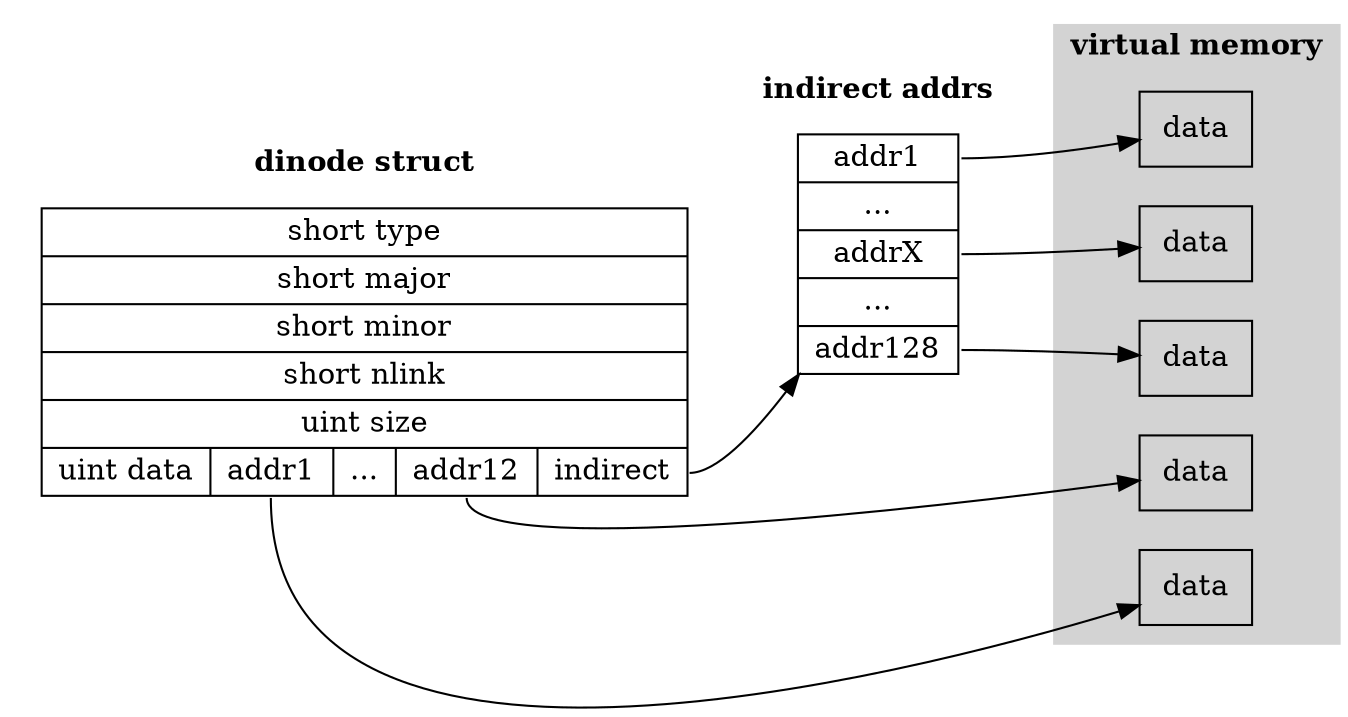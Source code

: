 digraph dinode_struct {
  rankdir=LR;
  node [shape=record];

  subgraph cluster_dinode {
    label =<<b>dinode struct</b>>; style=filled; color=white;
    dinode [label="short type|short major|short minor|short nlink|uint size|{uint data|<d1>addr1|...|<d2>addr12|<ind>indirect}"];
  }
  subgraph cluster_indirect {
    label =<<b>indirect addrs</b>>; style=filled; color=white;
    indirect [label="<i1>addr1|...|<ix>addrX|...|<i2>addr128"];
  }
  subgraph cluster_data {
    label =<<b>virtual memory</b>>; style=filled; color=lightgray;
    data2  [label="data"];
    data1  [label="data"];
    idata1 [label="data"];
    idataX [label="data"];
    idata2 [label="data"];
  }

  dinode:d1 -> data1;
  dinode:d2 -> data2;
  dinode:ind -> indirect;
  indirect:i1 -> idata1;
  indirect:ix -> idataX;
  indirect:i2 -> idata2;
}
